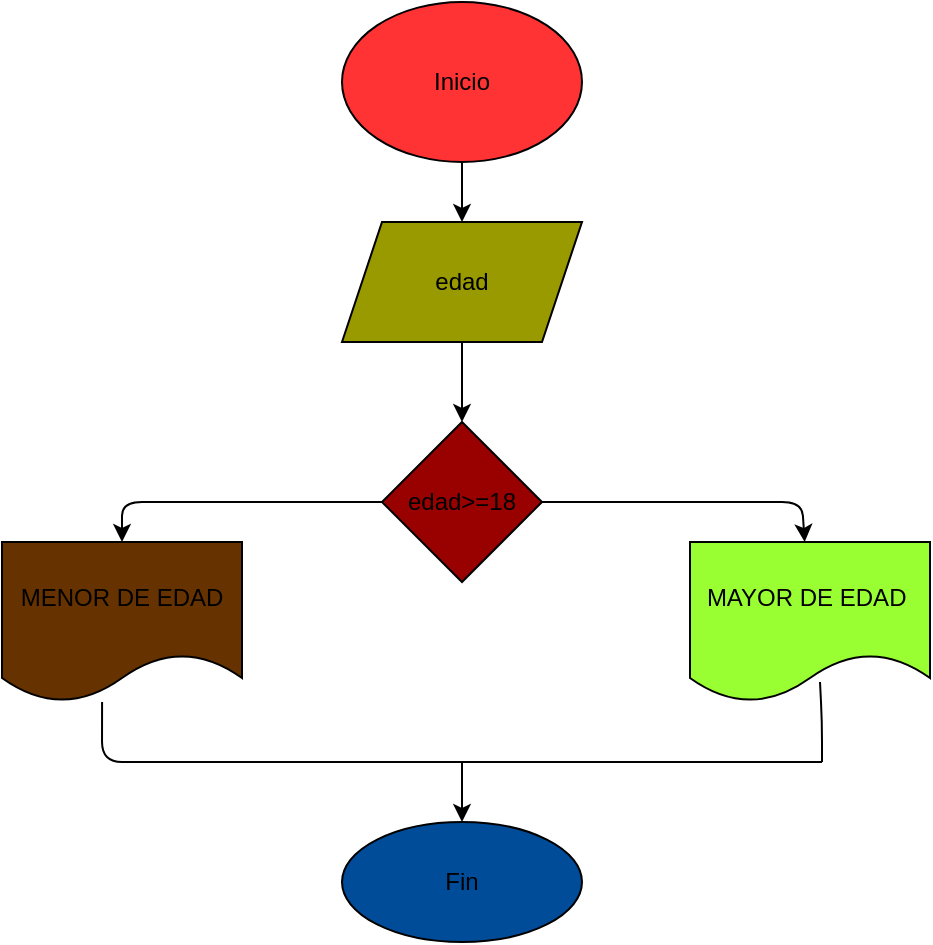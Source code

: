 <mxfile>
    <diagram id="oL66xi15i7i_F4fjA9Xc" name="Página-1">
        <mxGraphModel dx="662" dy="354" grid="1" gridSize="10" guides="1" tooltips="1" connect="1" arrows="1" fold="1" page="1" pageScale="1" pageWidth="827" pageHeight="1169" math="0" shadow="0">
            <root>
                <mxCell id="0"/>
                <mxCell id="1" parent="0"/>
                <mxCell id="4" value="" style="edgeStyle=none;html=1;" edge="1" parent="1" source="2" target="3">
                    <mxGeometry relative="1" as="geometry"/>
                </mxCell>
                <mxCell id="2" value="Inicio" style="ellipse;whiteSpace=wrap;html=1;fillColor=#FF3333;" vertex="1" parent="1">
                    <mxGeometry x="240" y="30" width="120" height="80" as="geometry"/>
                </mxCell>
                <mxCell id="6" value="" style="edgeStyle=none;html=1;" edge="1" parent="1" source="3" target="5">
                    <mxGeometry relative="1" as="geometry"/>
                </mxCell>
                <mxCell id="3" value="edad" style="shape=parallelogram;perimeter=parallelogramPerimeter;whiteSpace=wrap;html=1;fixedSize=1;fillColor=#999900;" vertex="1" parent="1">
                    <mxGeometry x="240" y="140" width="120" height="60" as="geometry"/>
                </mxCell>
                <mxCell id="8" value="" style="edgeStyle=none;html=1;" edge="1" parent="1" source="5" target="7">
                    <mxGeometry relative="1" as="geometry">
                        <Array as="points">
                            <mxPoint x="130" y="280"/>
                        </Array>
                    </mxGeometry>
                </mxCell>
                <mxCell id="11" value="" style="edgeStyle=none;html=1;" edge="1" parent="1" source="5" target="9">
                    <mxGeometry relative="1" as="geometry">
                        <Array as="points">
                            <mxPoint x="470" y="280"/>
                        </Array>
                    </mxGeometry>
                </mxCell>
                <mxCell id="5" value="edad&amp;gt;=18" style="rhombus;whiteSpace=wrap;html=1;fillColor=#990000;" vertex="1" parent="1">
                    <mxGeometry x="260" y="240" width="80" height="80" as="geometry"/>
                </mxCell>
                <mxCell id="7" value="MENOR DE EDAD" style="shape=document;whiteSpace=wrap;html=1;boundedLbl=1;fillColor=#663300;" vertex="1" parent="1">
                    <mxGeometry x="70" y="300" width="120" height="80" as="geometry"/>
                </mxCell>
                <mxCell id="9" value="MAYOR DE EDAD&amp;nbsp;" style="shape=document;whiteSpace=wrap;html=1;boundedLbl=1;fillColor=#99FF33;" vertex="1" parent="1">
                    <mxGeometry x="414" y="300" width="120" height="80" as="geometry"/>
                </mxCell>
                <mxCell id="12" value="Fin" style="ellipse;whiteSpace=wrap;html=1;fillColor=#004C99;" vertex="1" parent="1">
                    <mxGeometry x="240" y="440" width="120" height="60" as="geometry"/>
                </mxCell>
                <mxCell id="15" value="" style="endArrow=none;html=1;entryX=0.417;entryY=1;entryDx=0;entryDy=0;entryPerimeter=0;" edge="1" parent="1" target="7">
                    <mxGeometry width="50" height="50" relative="1" as="geometry">
                        <mxPoint x="480" y="410" as="sourcePoint"/>
                        <mxPoint x="290" y="340" as="targetPoint"/>
                        <Array as="points">
                            <mxPoint x="120" y="410"/>
                        </Array>
                    </mxGeometry>
                </mxCell>
                <mxCell id="16" value="" style="endArrow=none;html=1;" edge="1" parent="1">
                    <mxGeometry width="50" height="50" relative="1" as="geometry">
                        <mxPoint x="480" y="410" as="sourcePoint"/>
                        <mxPoint x="479" y="370" as="targetPoint"/>
                        <Array as="points">
                            <mxPoint x="480" y="390"/>
                        </Array>
                    </mxGeometry>
                </mxCell>
                <mxCell id="20" value="" style="endArrow=classic;html=1;" edge="1" parent="1">
                    <mxGeometry width="50" height="50" relative="1" as="geometry">
                        <mxPoint x="300" y="410" as="sourcePoint"/>
                        <mxPoint x="300" y="440" as="targetPoint"/>
                        <Array as="points"/>
                    </mxGeometry>
                </mxCell>
            </root>
        </mxGraphModel>
    </diagram>
</mxfile>